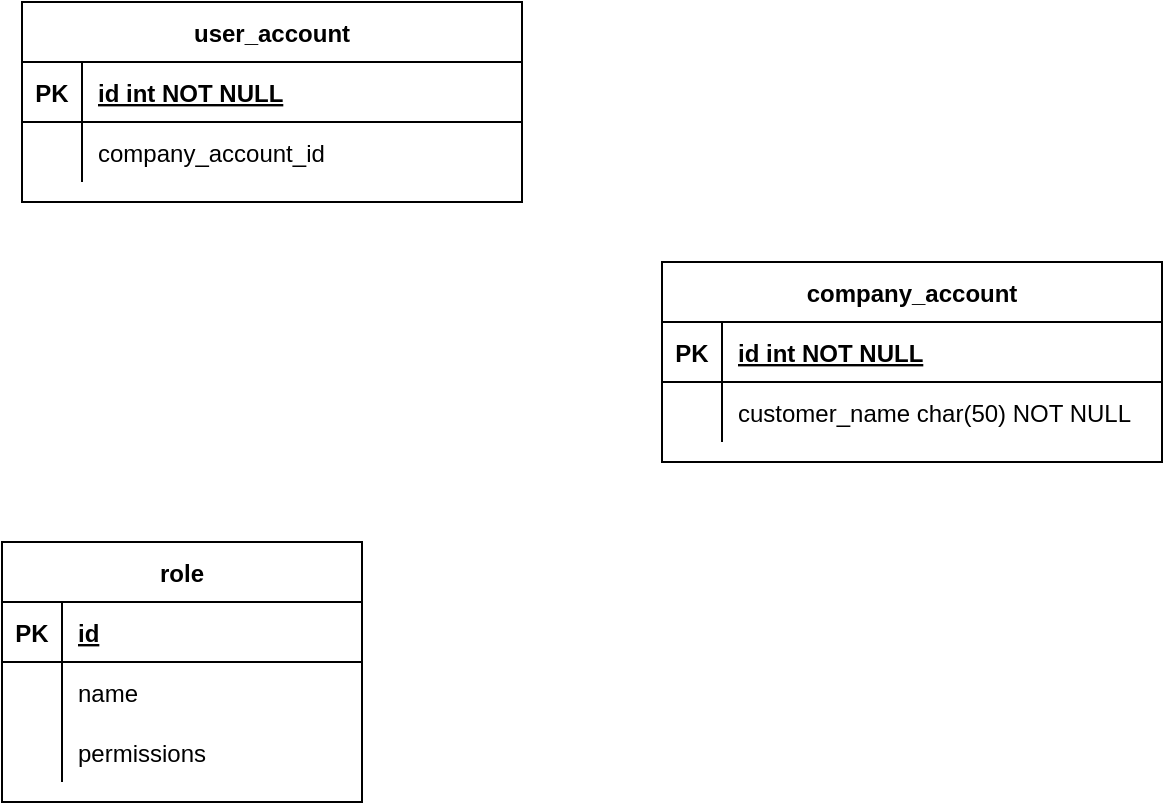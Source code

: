 <mxfile version="14.6.0" type="github">
  <diagram id="R2lEEEUBdFMjLlhIrx00" name="Page-1">
    <mxGraphModel dx="983" dy="1412" grid="1" gridSize="10" guides="1" tooltips="1" connect="1" arrows="1" fold="1" page="1" pageScale="1" pageWidth="850" pageHeight="1100" math="0" shadow="0" extFonts="Permanent Marker^https://fonts.googleapis.com/css?family=Permanent+Marker">
      <root>
        <mxCell id="0" />
        <mxCell id="1" parent="0" />
        <mxCell id="C-vyLk0tnHw3VtMMgP7b-23" value="user_account" style="shape=table;startSize=30;container=1;collapsible=1;childLayout=tableLayout;fixedRows=1;rowLines=0;fontStyle=1;align=center;resizeLast=1;" parent="1" vertex="1">
          <mxGeometry x="120" y="120" width="250" height="100" as="geometry" />
        </mxCell>
        <mxCell id="C-vyLk0tnHw3VtMMgP7b-24" value="" style="shape=partialRectangle;collapsible=0;dropTarget=0;pointerEvents=0;fillColor=none;points=[[0,0.5],[1,0.5]];portConstraint=eastwest;top=0;left=0;right=0;bottom=1;" parent="C-vyLk0tnHw3VtMMgP7b-23" vertex="1">
          <mxGeometry y="30" width="250" height="30" as="geometry" />
        </mxCell>
        <mxCell id="C-vyLk0tnHw3VtMMgP7b-25" value="PK" style="shape=partialRectangle;overflow=hidden;connectable=0;fillColor=none;top=0;left=0;bottom=0;right=0;fontStyle=1;" parent="C-vyLk0tnHw3VtMMgP7b-24" vertex="1">
          <mxGeometry width="30" height="30" as="geometry" />
        </mxCell>
        <mxCell id="C-vyLk0tnHw3VtMMgP7b-26" value="id int NOT NULL " style="shape=partialRectangle;overflow=hidden;connectable=0;fillColor=none;top=0;left=0;bottom=0;right=0;align=left;spacingLeft=6;fontStyle=5;" parent="C-vyLk0tnHw3VtMMgP7b-24" vertex="1">
          <mxGeometry x="30" width="220" height="30" as="geometry" />
        </mxCell>
        <mxCell id="C-vyLk0tnHw3VtMMgP7b-27" value="" style="shape=partialRectangle;collapsible=0;dropTarget=0;pointerEvents=0;fillColor=none;points=[[0,0.5],[1,0.5]];portConstraint=eastwest;top=0;left=0;right=0;bottom=0;" parent="C-vyLk0tnHw3VtMMgP7b-23" vertex="1">
          <mxGeometry y="60" width="250" height="30" as="geometry" />
        </mxCell>
        <mxCell id="C-vyLk0tnHw3VtMMgP7b-28" value="" style="shape=partialRectangle;overflow=hidden;connectable=0;fillColor=none;top=0;left=0;bottom=0;right=0;" parent="C-vyLk0tnHw3VtMMgP7b-27" vertex="1">
          <mxGeometry width="30" height="30" as="geometry" />
        </mxCell>
        <mxCell id="C-vyLk0tnHw3VtMMgP7b-29" value="company_account_id" style="shape=partialRectangle;overflow=hidden;connectable=0;fillColor=none;top=0;left=0;bottom=0;right=0;align=left;spacingLeft=6;" parent="C-vyLk0tnHw3VtMMgP7b-27" vertex="1">
          <mxGeometry x="30" width="220" height="30" as="geometry" />
        </mxCell>
        <mxCell id="2VuJ3lw6weqD2b-CY0ZA-2" value="role" style="shape=table;startSize=30;container=1;collapsible=1;childLayout=tableLayout;fixedRows=1;rowLines=0;fontStyle=1;align=center;resizeLast=1;" vertex="1" parent="1">
          <mxGeometry x="110" y="390" width="180" height="130" as="geometry" />
        </mxCell>
        <mxCell id="2VuJ3lw6weqD2b-CY0ZA-3" value="" style="shape=partialRectangle;collapsible=0;dropTarget=0;pointerEvents=0;fillColor=none;top=0;left=0;bottom=1;right=0;points=[[0,0.5],[1,0.5]];portConstraint=eastwest;" vertex="1" parent="2VuJ3lw6weqD2b-CY0ZA-2">
          <mxGeometry y="30" width="180" height="30" as="geometry" />
        </mxCell>
        <mxCell id="2VuJ3lw6weqD2b-CY0ZA-4" value="PK" style="shape=partialRectangle;connectable=0;fillColor=none;top=0;left=0;bottom=0;right=0;fontStyle=1;overflow=hidden;" vertex="1" parent="2VuJ3lw6weqD2b-CY0ZA-3">
          <mxGeometry width="30" height="30" as="geometry" />
        </mxCell>
        <mxCell id="2VuJ3lw6weqD2b-CY0ZA-5" value="id" style="shape=partialRectangle;connectable=0;fillColor=none;top=0;left=0;bottom=0;right=0;align=left;spacingLeft=6;fontStyle=5;overflow=hidden;" vertex="1" parent="2VuJ3lw6weqD2b-CY0ZA-3">
          <mxGeometry x="30" width="150" height="30" as="geometry" />
        </mxCell>
        <mxCell id="2VuJ3lw6weqD2b-CY0ZA-6" value="" style="shape=partialRectangle;collapsible=0;dropTarget=0;pointerEvents=0;fillColor=none;top=0;left=0;bottom=0;right=0;points=[[0,0.5],[1,0.5]];portConstraint=eastwest;" vertex="1" parent="2VuJ3lw6weqD2b-CY0ZA-2">
          <mxGeometry y="60" width="180" height="30" as="geometry" />
        </mxCell>
        <mxCell id="2VuJ3lw6weqD2b-CY0ZA-7" value="" style="shape=partialRectangle;connectable=0;fillColor=none;top=0;left=0;bottom=0;right=0;editable=1;overflow=hidden;" vertex="1" parent="2VuJ3lw6weqD2b-CY0ZA-6">
          <mxGeometry width="30" height="30" as="geometry" />
        </mxCell>
        <mxCell id="2VuJ3lw6weqD2b-CY0ZA-8" value="name" style="shape=partialRectangle;connectable=0;fillColor=none;top=0;left=0;bottom=0;right=0;align=left;spacingLeft=6;overflow=hidden;" vertex="1" parent="2VuJ3lw6weqD2b-CY0ZA-6">
          <mxGeometry x="30" width="150" height="30" as="geometry" />
        </mxCell>
        <mxCell id="2VuJ3lw6weqD2b-CY0ZA-12" value="" style="shape=partialRectangle;collapsible=0;dropTarget=0;pointerEvents=0;fillColor=none;top=0;left=0;bottom=0;right=0;points=[[0,0.5],[1,0.5]];portConstraint=eastwest;" vertex="1" parent="2VuJ3lw6weqD2b-CY0ZA-2">
          <mxGeometry y="90" width="180" height="30" as="geometry" />
        </mxCell>
        <mxCell id="2VuJ3lw6weqD2b-CY0ZA-13" value="" style="shape=partialRectangle;connectable=0;fillColor=none;top=0;left=0;bottom=0;right=0;editable=1;overflow=hidden;" vertex="1" parent="2VuJ3lw6weqD2b-CY0ZA-12">
          <mxGeometry width="30" height="30" as="geometry" />
        </mxCell>
        <mxCell id="2VuJ3lw6weqD2b-CY0ZA-14" value="permissions" style="shape=partialRectangle;connectable=0;fillColor=none;top=0;left=0;bottom=0;right=0;align=left;spacingLeft=6;overflow=hidden;" vertex="1" parent="2VuJ3lw6weqD2b-CY0ZA-12">
          <mxGeometry x="30" width="150" height="30" as="geometry" />
        </mxCell>
        <mxCell id="2VuJ3lw6weqD2b-CY0ZA-15" value="company_account" style="shape=table;startSize=30;container=1;collapsible=1;childLayout=tableLayout;fixedRows=1;rowLines=0;fontStyle=1;align=center;resizeLast=1;" vertex="1" parent="1">
          <mxGeometry x="440" y="250" width="250" height="100" as="geometry" />
        </mxCell>
        <mxCell id="2VuJ3lw6weqD2b-CY0ZA-16" value="" style="shape=partialRectangle;collapsible=0;dropTarget=0;pointerEvents=0;fillColor=none;points=[[0,0.5],[1,0.5]];portConstraint=eastwest;top=0;left=0;right=0;bottom=1;" vertex="1" parent="2VuJ3lw6weqD2b-CY0ZA-15">
          <mxGeometry y="30" width="250" height="30" as="geometry" />
        </mxCell>
        <mxCell id="2VuJ3lw6weqD2b-CY0ZA-17" value="PK" style="shape=partialRectangle;overflow=hidden;connectable=0;fillColor=none;top=0;left=0;bottom=0;right=0;fontStyle=1;" vertex="1" parent="2VuJ3lw6weqD2b-CY0ZA-16">
          <mxGeometry width="30" height="30" as="geometry" />
        </mxCell>
        <mxCell id="2VuJ3lw6weqD2b-CY0ZA-18" value="id int NOT NULL " style="shape=partialRectangle;overflow=hidden;connectable=0;fillColor=none;top=0;left=0;bottom=0;right=0;align=left;spacingLeft=6;fontStyle=5;" vertex="1" parent="2VuJ3lw6weqD2b-CY0ZA-16">
          <mxGeometry x="30" width="220" height="30" as="geometry" />
        </mxCell>
        <mxCell id="2VuJ3lw6weqD2b-CY0ZA-19" value="" style="shape=partialRectangle;collapsible=0;dropTarget=0;pointerEvents=0;fillColor=none;points=[[0,0.5],[1,0.5]];portConstraint=eastwest;top=0;left=0;right=0;bottom=0;" vertex="1" parent="2VuJ3lw6weqD2b-CY0ZA-15">
          <mxGeometry y="60" width="250" height="30" as="geometry" />
        </mxCell>
        <mxCell id="2VuJ3lw6weqD2b-CY0ZA-20" value="" style="shape=partialRectangle;overflow=hidden;connectable=0;fillColor=none;top=0;left=0;bottom=0;right=0;" vertex="1" parent="2VuJ3lw6weqD2b-CY0ZA-19">
          <mxGeometry width="30" height="30" as="geometry" />
        </mxCell>
        <mxCell id="2VuJ3lw6weqD2b-CY0ZA-21" value="customer_name char(50) NOT NULL" style="shape=partialRectangle;overflow=hidden;connectable=0;fillColor=none;top=0;left=0;bottom=0;right=0;align=left;spacingLeft=6;" vertex="1" parent="2VuJ3lw6weqD2b-CY0ZA-19">
          <mxGeometry x="30" width="220" height="30" as="geometry" />
        </mxCell>
      </root>
    </mxGraphModel>
  </diagram>
</mxfile>
